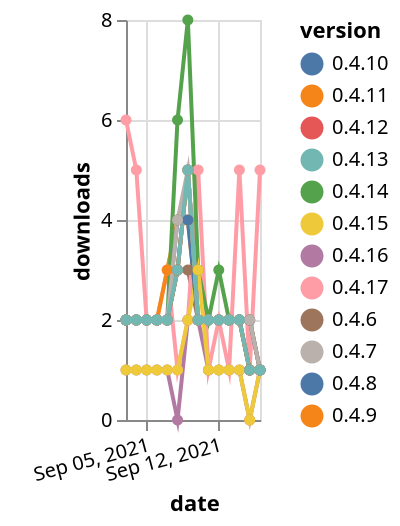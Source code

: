 {"$schema": "https://vega.github.io/schema/vega-lite/v5.json", "description": "A simple bar chart with embedded data.", "data": {"values": [{"date": "2021-09-03", "total": 2518, "delta": 2, "version": "0.4.6"}, {"date": "2021-09-04", "total": 2520, "delta": 2, "version": "0.4.6"}, {"date": "2021-09-05", "total": 2522, "delta": 2, "version": "0.4.6"}, {"date": "2021-09-06", "total": 2524, "delta": 2, "version": "0.4.6"}, {"date": "2021-09-07", "total": 2526, "delta": 2, "version": "0.4.6"}, {"date": "2021-09-08", "total": 2529, "delta": 3, "version": "0.4.6"}, {"date": "2021-09-09", "total": 2532, "delta": 3, "version": "0.4.6"}, {"date": "2021-09-10", "total": 2534, "delta": 2, "version": "0.4.6"}, {"date": "2021-09-11", "total": 2536, "delta": 2, "version": "0.4.6"}, {"date": "2021-09-12", "total": 2538, "delta": 2, "version": "0.4.6"}, {"date": "2021-09-13", "total": 2540, "delta": 2, "version": "0.4.6"}, {"date": "2021-09-14", "total": 2542, "delta": 2, "version": "0.4.6"}, {"date": "2021-09-15", "total": 2544, "delta": 2, "version": "0.4.6"}, {"date": "2021-09-16", "total": 2545, "delta": 1, "version": "0.4.6"}, {"date": "2021-09-03", "total": 626, "delta": 6, "version": "0.4.17"}, {"date": "2021-09-04", "total": 631, "delta": 5, "version": "0.4.17"}, {"date": "2021-09-05", "total": 633, "delta": 2, "version": "0.4.17"}, {"date": "2021-09-06", "total": 635, "delta": 2, "version": "0.4.17"}, {"date": "2021-09-07", "total": 638, "delta": 3, "version": "0.4.17"}, {"date": "2021-09-08", "total": 639, "delta": 1, "version": "0.4.17"}, {"date": "2021-09-09", "total": 641, "delta": 2, "version": "0.4.17"}, {"date": "2021-09-10", "total": 646, "delta": 5, "version": "0.4.17"}, {"date": "2021-09-11", "total": 647, "delta": 1, "version": "0.4.17"}, {"date": "2021-09-12", "total": 649, "delta": 2, "version": "0.4.17"}, {"date": "2021-09-13", "total": 650, "delta": 1, "version": "0.4.17"}, {"date": "2021-09-14", "total": 655, "delta": 5, "version": "0.4.17"}, {"date": "2021-09-15", "total": 656, "delta": 1, "version": "0.4.17"}, {"date": "2021-09-16", "total": 661, "delta": 5, "version": "0.4.17"}, {"date": "2021-09-03", "total": 233, "delta": 1, "version": "0.4.16"}, {"date": "2021-09-04", "total": 234, "delta": 1, "version": "0.4.16"}, {"date": "2021-09-05", "total": 235, "delta": 1, "version": "0.4.16"}, {"date": "2021-09-06", "total": 236, "delta": 1, "version": "0.4.16"}, {"date": "2021-09-07", "total": 237, "delta": 1, "version": "0.4.16"}, {"date": "2021-09-08", "total": 237, "delta": 0, "version": "0.4.16"}, {"date": "2021-09-09", "total": 239, "delta": 2, "version": "0.4.16"}, {"date": "2021-09-10", "total": 241, "delta": 2, "version": "0.4.16"}, {"date": "2021-09-11", "total": 242, "delta": 1, "version": "0.4.16"}, {"date": "2021-09-12", "total": 243, "delta": 1, "version": "0.4.16"}, {"date": "2021-09-13", "total": 244, "delta": 1, "version": "0.4.16"}, {"date": "2021-09-14", "total": 245, "delta": 1, "version": "0.4.16"}, {"date": "2021-09-15", "total": 245, "delta": 0, "version": "0.4.16"}, {"date": "2021-09-16", "total": 246, "delta": 1, "version": "0.4.16"}, {"date": "2021-09-03", "total": 2931, "delta": 2, "version": "0.4.9"}, {"date": "2021-09-04", "total": 2933, "delta": 2, "version": "0.4.9"}, {"date": "2021-09-05", "total": 2935, "delta": 2, "version": "0.4.9"}, {"date": "2021-09-06", "total": 2937, "delta": 2, "version": "0.4.9"}, {"date": "2021-09-07", "total": 2940, "delta": 3, "version": "0.4.9"}, {"date": "2021-09-08", "total": 2944, "delta": 4, "version": "0.4.9"}, {"date": "2021-09-09", "total": 2948, "delta": 4, "version": "0.4.9"}, {"date": "2021-09-10", "total": 2950, "delta": 2, "version": "0.4.9"}, {"date": "2021-09-11", "total": 2952, "delta": 2, "version": "0.4.9"}, {"date": "2021-09-12", "total": 2954, "delta": 2, "version": "0.4.9"}, {"date": "2021-09-13", "total": 2956, "delta": 2, "version": "0.4.9"}, {"date": "2021-09-14", "total": 2958, "delta": 2, "version": "0.4.9"}, {"date": "2021-09-15", "total": 2960, "delta": 2, "version": "0.4.9"}, {"date": "2021-09-16", "total": 2961, "delta": 1, "version": "0.4.9"}, {"date": "2021-09-03", "total": 6562, "delta": 2, "version": "0.4.14"}, {"date": "2021-09-04", "total": 6564, "delta": 2, "version": "0.4.14"}, {"date": "2021-09-05", "total": 6566, "delta": 2, "version": "0.4.14"}, {"date": "2021-09-06", "total": 6568, "delta": 2, "version": "0.4.14"}, {"date": "2021-09-07", "total": 6570, "delta": 2, "version": "0.4.14"}, {"date": "2021-09-08", "total": 6576, "delta": 6, "version": "0.4.14"}, {"date": "2021-09-09", "total": 6584, "delta": 8, "version": "0.4.14"}, {"date": "2021-09-10", "total": 6587, "delta": 3, "version": "0.4.14"}, {"date": "2021-09-11", "total": 6589, "delta": 2, "version": "0.4.14"}, {"date": "2021-09-12", "total": 6592, "delta": 3, "version": "0.4.14"}, {"date": "2021-09-13", "total": 6594, "delta": 2, "version": "0.4.14"}, {"date": "2021-09-14", "total": 6596, "delta": 2, "version": "0.4.14"}, {"date": "2021-09-15", "total": 6597, "delta": 1, "version": "0.4.14"}, {"date": "2021-09-16", "total": 6598, "delta": 1, "version": "0.4.14"}, {"date": "2021-09-03", "total": 3372, "delta": 2, "version": "0.4.12"}, {"date": "2021-09-04", "total": 3374, "delta": 2, "version": "0.4.12"}, {"date": "2021-09-05", "total": 3376, "delta": 2, "version": "0.4.12"}, {"date": "2021-09-06", "total": 3378, "delta": 2, "version": "0.4.12"}, {"date": "2021-09-07", "total": 3380, "delta": 2, "version": "0.4.12"}, {"date": "2021-09-08", "total": 3383, "delta": 3, "version": "0.4.12"}, {"date": "2021-09-09", "total": 3388, "delta": 5, "version": "0.4.12"}, {"date": "2021-09-10", "total": 3390, "delta": 2, "version": "0.4.12"}, {"date": "2021-09-11", "total": 3392, "delta": 2, "version": "0.4.12"}, {"date": "2021-09-12", "total": 3394, "delta": 2, "version": "0.4.12"}, {"date": "2021-09-13", "total": 3396, "delta": 2, "version": "0.4.12"}, {"date": "2021-09-14", "total": 3398, "delta": 2, "version": "0.4.12"}, {"date": "2021-09-15", "total": 3399, "delta": 1, "version": "0.4.12"}, {"date": "2021-09-16", "total": 3400, "delta": 1, "version": "0.4.12"}, {"date": "2021-09-03", "total": 594, "delta": 1, "version": "0.4.15"}, {"date": "2021-09-04", "total": 595, "delta": 1, "version": "0.4.15"}, {"date": "2021-09-05", "total": 596, "delta": 1, "version": "0.4.15"}, {"date": "2021-09-06", "total": 597, "delta": 1, "version": "0.4.15"}, {"date": "2021-09-07", "total": 598, "delta": 1, "version": "0.4.15"}, {"date": "2021-09-08", "total": 599, "delta": 1, "version": "0.4.15"}, {"date": "2021-09-09", "total": 601, "delta": 2, "version": "0.4.15"}, {"date": "2021-09-10", "total": 604, "delta": 3, "version": "0.4.15"}, {"date": "2021-09-11", "total": 605, "delta": 1, "version": "0.4.15"}, {"date": "2021-09-12", "total": 606, "delta": 1, "version": "0.4.15"}, {"date": "2021-09-13", "total": 607, "delta": 1, "version": "0.4.15"}, {"date": "2021-09-14", "total": 608, "delta": 1, "version": "0.4.15"}, {"date": "2021-09-15", "total": 608, "delta": 0, "version": "0.4.15"}, {"date": "2021-09-16", "total": 609, "delta": 1, "version": "0.4.15"}, {"date": "2021-09-03", "total": 2935, "delta": 2, "version": "0.4.8"}, {"date": "2021-09-04", "total": 2937, "delta": 2, "version": "0.4.8"}, {"date": "2021-09-05", "total": 2939, "delta": 2, "version": "0.4.8"}, {"date": "2021-09-06", "total": 2941, "delta": 2, "version": "0.4.8"}, {"date": "2021-09-07", "total": 2943, "delta": 2, "version": "0.4.8"}, {"date": "2021-09-08", "total": 2947, "delta": 4, "version": "0.4.8"}, {"date": "2021-09-09", "total": 2951, "delta": 4, "version": "0.4.8"}, {"date": "2021-09-10", "total": 2953, "delta": 2, "version": "0.4.8"}, {"date": "2021-09-11", "total": 2955, "delta": 2, "version": "0.4.8"}, {"date": "2021-09-12", "total": 2957, "delta": 2, "version": "0.4.8"}, {"date": "2021-09-13", "total": 2959, "delta": 2, "version": "0.4.8"}, {"date": "2021-09-14", "total": 2961, "delta": 2, "version": "0.4.8"}, {"date": "2021-09-15", "total": 2963, "delta": 2, "version": "0.4.8"}, {"date": "2021-09-16", "total": 2964, "delta": 1, "version": "0.4.8"}, {"date": "2021-09-03", "total": 2930, "delta": 2, "version": "0.4.10"}, {"date": "2021-09-04", "total": 2932, "delta": 2, "version": "0.4.10"}, {"date": "2021-09-05", "total": 2934, "delta": 2, "version": "0.4.10"}, {"date": "2021-09-06", "total": 2936, "delta": 2, "version": "0.4.10"}, {"date": "2021-09-07", "total": 2938, "delta": 2, "version": "0.4.10"}, {"date": "2021-09-08", "total": 2941, "delta": 3, "version": "0.4.10"}, {"date": "2021-09-09", "total": 2946, "delta": 5, "version": "0.4.10"}, {"date": "2021-09-10", "total": 2948, "delta": 2, "version": "0.4.10"}, {"date": "2021-09-11", "total": 2950, "delta": 2, "version": "0.4.10"}, {"date": "2021-09-12", "total": 2952, "delta": 2, "version": "0.4.10"}, {"date": "2021-09-13", "total": 2954, "delta": 2, "version": "0.4.10"}, {"date": "2021-09-14", "total": 2956, "delta": 2, "version": "0.4.10"}, {"date": "2021-09-15", "total": 2957, "delta": 1, "version": "0.4.10"}, {"date": "2021-09-16", "total": 2958, "delta": 1, "version": "0.4.10"}, {"date": "2021-09-03", "total": 2980, "delta": 2, "version": "0.4.11"}, {"date": "2021-09-04", "total": 2982, "delta": 2, "version": "0.4.11"}, {"date": "2021-09-05", "total": 2984, "delta": 2, "version": "0.4.11"}, {"date": "2021-09-06", "total": 2986, "delta": 2, "version": "0.4.11"}, {"date": "2021-09-07", "total": 2988, "delta": 2, "version": "0.4.11"}, {"date": "2021-09-08", "total": 2991, "delta": 3, "version": "0.4.11"}, {"date": "2021-09-09", "total": 2996, "delta": 5, "version": "0.4.11"}, {"date": "2021-09-10", "total": 2998, "delta": 2, "version": "0.4.11"}, {"date": "2021-09-11", "total": 3000, "delta": 2, "version": "0.4.11"}, {"date": "2021-09-12", "total": 3002, "delta": 2, "version": "0.4.11"}, {"date": "2021-09-13", "total": 3004, "delta": 2, "version": "0.4.11"}, {"date": "2021-09-14", "total": 3006, "delta": 2, "version": "0.4.11"}, {"date": "2021-09-15", "total": 3007, "delta": 1, "version": "0.4.11"}, {"date": "2021-09-16", "total": 3008, "delta": 1, "version": "0.4.11"}, {"date": "2021-09-03", "total": 2949, "delta": 2, "version": "0.4.7"}, {"date": "2021-09-04", "total": 2951, "delta": 2, "version": "0.4.7"}, {"date": "2021-09-05", "total": 2953, "delta": 2, "version": "0.4.7"}, {"date": "2021-09-06", "total": 2955, "delta": 2, "version": "0.4.7"}, {"date": "2021-09-07", "total": 2957, "delta": 2, "version": "0.4.7"}, {"date": "2021-09-08", "total": 2961, "delta": 4, "version": "0.4.7"}, {"date": "2021-09-09", "total": 2966, "delta": 5, "version": "0.4.7"}, {"date": "2021-09-10", "total": 2968, "delta": 2, "version": "0.4.7"}, {"date": "2021-09-11", "total": 2970, "delta": 2, "version": "0.4.7"}, {"date": "2021-09-12", "total": 2972, "delta": 2, "version": "0.4.7"}, {"date": "2021-09-13", "total": 2974, "delta": 2, "version": "0.4.7"}, {"date": "2021-09-14", "total": 2976, "delta": 2, "version": "0.4.7"}, {"date": "2021-09-15", "total": 2978, "delta": 2, "version": "0.4.7"}, {"date": "2021-09-16", "total": 2979, "delta": 1, "version": "0.4.7"}, {"date": "2021-09-03", "total": 3524, "delta": 2, "version": "0.4.13"}, {"date": "2021-09-04", "total": 3526, "delta": 2, "version": "0.4.13"}, {"date": "2021-09-05", "total": 3528, "delta": 2, "version": "0.4.13"}, {"date": "2021-09-06", "total": 3530, "delta": 2, "version": "0.4.13"}, {"date": "2021-09-07", "total": 3532, "delta": 2, "version": "0.4.13"}, {"date": "2021-09-08", "total": 3535, "delta": 3, "version": "0.4.13"}, {"date": "2021-09-09", "total": 3540, "delta": 5, "version": "0.4.13"}, {"date": "2021-09-10", "total": 3542, "delta": 2, "version": "0.4.13"}, {"date": "2021-09-11", "total": 3544, "delta": 2, "version": "0.4.13"}, {"date": "2021-09-12", "total": 3546, "delta": 2, "version": "0.4.13"}, {"date": "2021-09-13", "total": 3548, "delta": 2, "version": "0.4.13"}, {"date": "2021-09-14", "total": 3550, "delta": 2, "version": "0.4.13"}, {"date": "2021-09-15", "total": 3551, "delta": 1, "version": "0.4.13"}, {"date": "2021-09-16", "total": 3552, "delta": 1, "version": "0.4.13"}]}, "width": "container", "mark": {"type": "line", "point": {"filled": true}}, "encoding": {"x": {"field": "date", "type": "temporal", "timeUnit": "yearmonthdate", "title": "date", "axis": {"labelAngle": -15}}, "y": {"field": "delta", "type": "quantitative", "title": "downloads"}, "color": {"field": "version", "type": "nominal"}, "tooltip": {"field": "delta"}}}